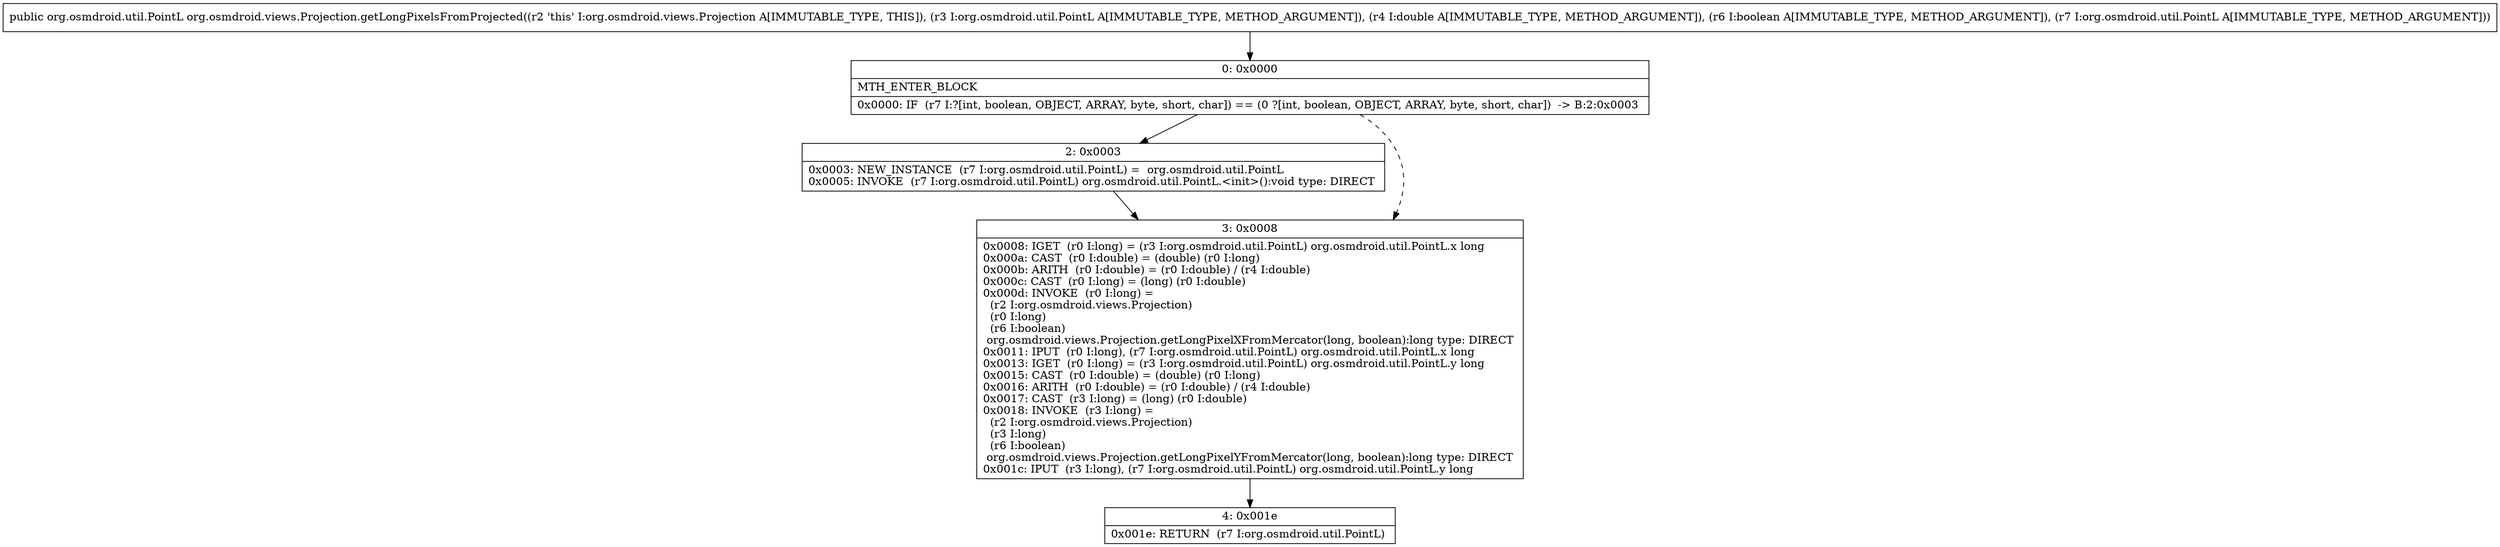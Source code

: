 digraph "CFG fororg.osmdroid.views.Projection.getLongPixelsFromProjected(Lorg\/osmdroid\/util\/PointL;DZLorg\/osmdroid\/util\/PointL;)Lorg\/osmdroid\/util\/PointL;" {
Node_0 [shape=record,label="{0\:\ 0x0000|MTH_ENTER_BLOCK\l|0x0000: IF  (r7 I:?[int, boolean, OBJECT, ARRAY, byte, short, char]) == (0 ?[int, boolean, OBJECT, ARRAY, byte, short, char])  \-\> B:2:0x0003 \l}"];
Node_2 [shape=record,label="{2\:\ 0x0003|0x0003: NEW_INSTANCE  (r7 I:org.osmdroid.util.PointL) =  org.osmdroid.util.PointL \l0x0005: INVOKE  (r7 I:org.osmdroid.util.PointL) org.osmdroid.util.PointL.\<init\>():void type: DIRECT \l}"];
Node_3 [shape=record,label="{3\:\ 0x0008|0x0008: IGET  (r0 I:long) = (r3 I:org.osmdroid.util.PointL) org.osmdroid.util.PointL.x long \l0x000a: CAST  (r0 I:double) = (double) (r0 I:long) \l0x000b: ARITH  (r0 I:double) = (r0 I:double) \/ (r4 I:double) \l0x000c: CAST  (r0 I:long) = (long) (r0 I:double) \l0x000d: INVOKE  (r0 I:long) = \l  (r2 I:org.osmdroid.views.Projection)\l  (r0 I:long)\l  (r6 I:boolean)\l org.osmdroid.views.Projection.getLongPixelXFromMercator(long, boolean):long type: DIRECT \l0x0011: IPUT  (r0 I:long), (r7 I:org.osmdroid.util.PointL) org.osmdroid.util.PointL.x long \l0x0013: IGET  (r0 I:long) = (r3 I:org.osmdroid.util.PointL) org.osmdroid.util.PointL.y long \l0x0015: CAST  (r0 I:double) = (double) (r0 I:long) \l0x0016: ARITH  (r0 I:double) = (r0 I:double) \/ (r4 I:double) \l0x0017: CAST  (r3 I:long) = (long) (r0 I:double) \l0x0018: INVOKE  (r3 I:long) = \l  (r2 I:org.osmdroid.views.Projection)\l  (r3 I:long)\l  (r6 I:boolean)\l org.osmdroid.views.Projection.getLongPixelYFromMercator(long, boolean):long type: DIRECT \l0x001c: IPUT  (r3 I:long), (r7 I:org.osmdroid.util.PointL) org.osmdroid.util.PointL.y long \l}"];
Node_4 [shape=record,label="{4\:\ 0x001e|0x001e: RETURN  (r7 I:org.osmdroid.util.PointL) \l}"];
MethodNode[shape=record,label="{public org.osmdroid.util.PointL org.osmdroid.views.Projection.getLongPixelsFromProjected((r2 'this' I:org.osmdroid.views.Projection A[IMMUTABLE_TYPE, THIS]), (r3 I:org.osmdroid.util.PointL A[IMMUTABLE_TYPE, METHOD_ARGUMENT]), (r4 I:double A[IMMUTABLE_TYPE, METHOD_ARGUMENT]), (r6 I:boolean A[IMMUTABLE_TYPE, METHOD_ARGUMENT]), (r7 I:org.osmdroid.util.PointL A[IMMUTABLE_TYPE, METHOD_ARGUMENT])) }"];
MethodNode -> Node_0;
Node_0 -> Node_2;
Node_0 -> Node_3[style=dashed];
Node_2 -> Node_3;
Node_3 -> Node_4;
}


